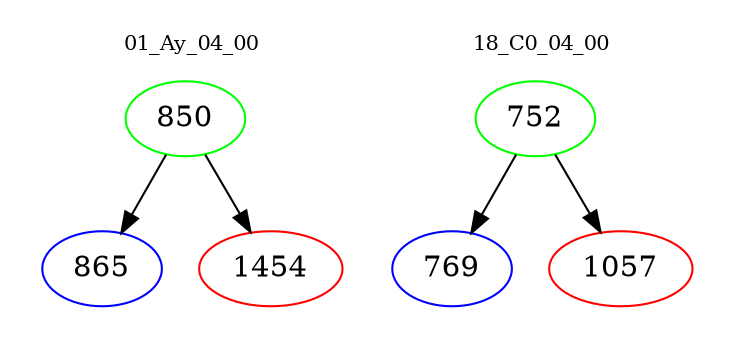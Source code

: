 digraph{
subgraph cluster_0 {
color = white
label = "01_Ay_04_00";
fontsize=10;
T0_850 [label="850", color="green"]
T0_850 -> T0_865 [color="black"]
T0_865 [label="865", color="blue"]
T0_850 -> T0_1454 [color="black"]
T0_1454 [label="1454", color="red"]
}
subgraph cluster_1 {
color = white
label = "18_C0_04_00";
fontsize=10;
T1_752 [label="752", color="green"]
T1_752 -> T1_769 [color="black"]
T1_769 [label="769", color="blue"]
T1_752 -> T1_1057 [color="black"]
T1_1057 [label="1057", color="red"]
}
}
